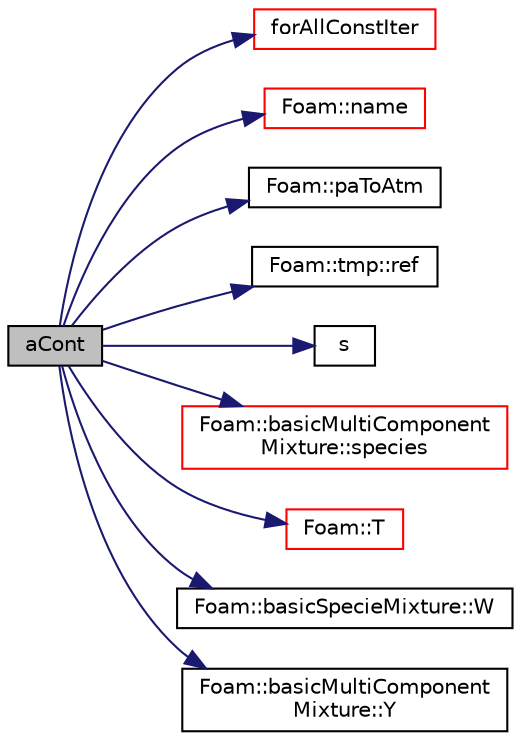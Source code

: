 digraph "aCont"
{
  bgcolor="transparent";
  edge [fontname="Helvetica",fontsize="10",labelfontname="Helvetica",labelfontsize="10"];
  node [fontname="Helvetica",fontsize="10",shape=record];
  rankdir="LR";
  Node311 [label="aCont",height=0.2,width=0.4,color="black", fillcolor="grey75", style="filled", fontcolor="black"];
  Node311 -> Node312 [color="midnightblue",fontsize="10",style="solid",fontname="Helvetica"];
  Node312 [label="forAllConstIter",height=0.2,width=0.4,color="red",URL="$a39311.html#ae21e2836509b0fa7f7cedf6493b11b09"];
  Node311 -> Node493 [color="midnightblue",fontsize="10",style="solid",fontname="Helvetica"];
  Node493 [label="Foam::name",height=0.2,width=0.4,color="red",URL="$a21851.html#adcb0df2bd4953cb6bb390272d8263c3a",tooltip="Return a string representation of a complex. "];
  Node311 -> Node609 [color="midnightblue",fontsize="10",style="solid",fontname="Helvetica"];
  Node609 [label="Foam::paToAtm",height=0.2,width=0.4,color="black",URL="$a21851.html#adb5b2fcc5bcdaf68bd5fff0c89855710",tooltip="Conversion from atm to Pa. "];
  Node311 -> Node399 [color="midnightblue",fontsize="10",style="solid",fontname="Helvetica"];
  Node399 [label="Foam::tmp::ref",height=0.2,width=0.4,color="black",URL="$a27077.html#aeaf81e641282874cef07f5b808efc83b",tooltip="Return non-const reference or generate a fatal error. "];
  Node311 -> Node610 [color="midnightblue",fontsize="10",style="solid",fontname="Helvetica"];
  Node610 [label="s",height=0.2,width=0.4,color="black",URL="$a19343.html#abb9c4233033fad2ad0206cd4adad3b9f"];
  Node311 -> Node611 [color="midnightblue",fontsize="10",style="solid",fontname="Helvetica"];
  Node611 [label="Foam::basicMultiComponent\lMixture::species",height=0.2,width=0.4,color="red",URL="$a31469.html#a4a7d087ab5f9a7f4ef676e8efa5290cd",tooltip="Return the table of species. "];
  Node311 -> Node344 [color="midnightblue",fontsize="10",style="solid",fontname="Helvetica"];
  Node344 [label="Foam::T",height=0.2,width=0.4,color="red",URL="$a21851.html#ae57fda0abb14bb0944947c463c6e09d4"];
  Node311 -> Node614 [color="midnightblue",fontsize="10",style="solid",fontname="Helvetica"];
  Node614 [label="Foam::basicSpecieMixture::W",height=0.2,width=0.4,color="black",URL="$a31473.html#a73493aa77723a734f0a140bc7500bfbc",tooltip="Molecular weight of the given specie [kg/kmol]. "];
  Node311 -> Node615 [color="midnightblue",fontsize="10",style="solid",fontname="Helvetica"];
  Node615 [label="Foam::basicMultiComponent\lMixture::Y",height=0.2,width=0.4,color="black",URL="$a31469.html#a98fc615b86ae04a5a00a36c8fb619a16",tooltip="Return the mass-fraction fields. "];
}
